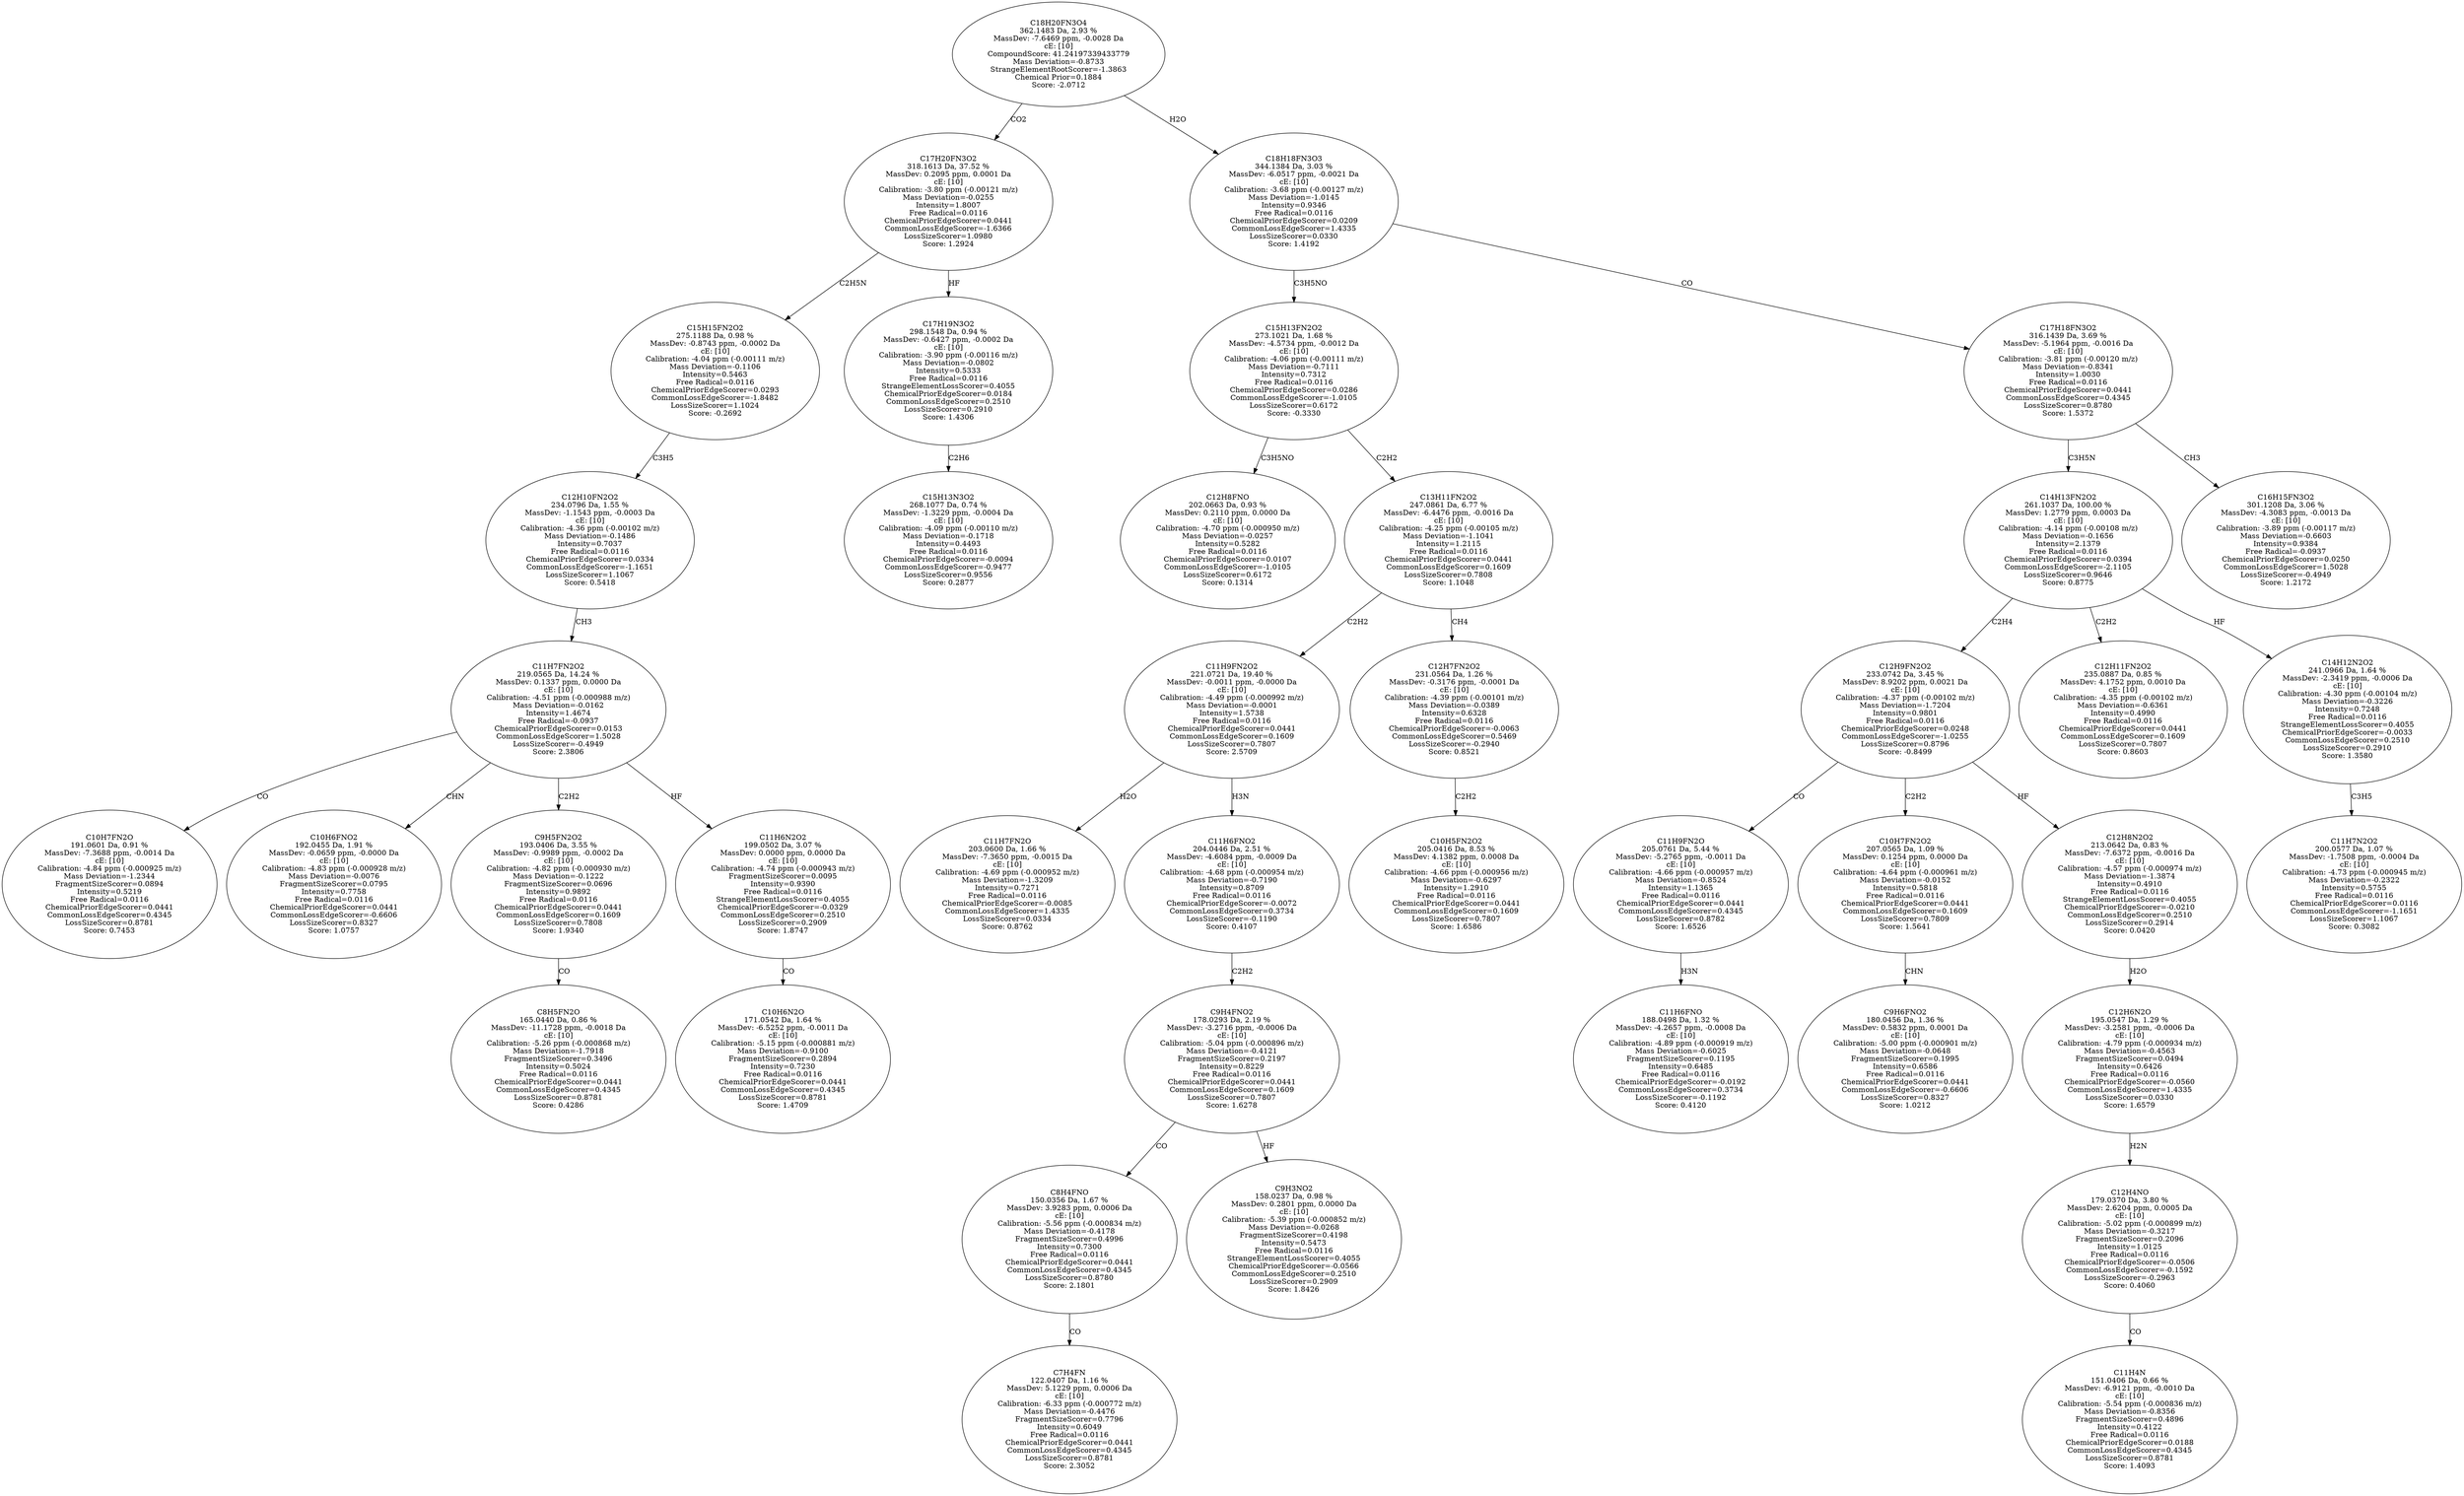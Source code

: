 strict digraph {
v1 [label="C10H7FN2O\n191.0601 Da, 0.91 %\nMassDev: -7.3688 ppm, -0.0014 Da\ncE: [10]\nCalibration: -4.84 ppm (-0.000925 m/z)\nMass Deviation=-1.2344\nFragmentSizeScorer=0.0894\nIntensity=0.5219\nFree Radical=0.0116\nChemicalPriorEdgeScorer=0.0441\nCommonLossEdgeScorer=0.4345\nLossSizeScorer=0.8781\nScore: 0.7453"];
v2 [label="C10H6FNO2\n192.0455 Da, 1.91 %\nMassDev: -0.0659 ppm, -0.0000 Da\ncE: [10]\nCalibration: -4.83 ppm (-0.000928 m/z)\nMass Deviation=-0.0076\nFragmentSizeScorer=0.0795\nIntensity=0.7758\nFree Radical=0.0116\nChemicalPriorEdgeScorer=0.0441\nCommonLossEdgeScorer=-0.6606\nLossSizeScorer=0.8327\nScore: 1.0757"];
v3 [label="C8H5FN2O\n165.0440 Da, 0.86 %\nMassDev: -11.1728 ppm, -0.0018 Da\ncE: [10]\nCalibration: -5.26 ppm (-0.000868 m/z)\nMass Deviation=-1.7918\nFragmentSizeScorer=0.3496\nIntensity=0.5024\nFree Radical=0.0116\nChemicalPriorEdgeScorer=0.0441\nCommonLossEdgeScorer=0.4345\nLossSizeScorer=0.8781\nScore: 0.4286"];
v4 [label="C9H5FN2O2\n193.0406 Da, 3.55 %\nMassDev: -0.9989 ppm, -0.0002 Da\ncE: [10]\nCalibration: -4.82 ppm (-0.000930 m/z)\nMass Deviation=-0.1222\nFragmentSizeScorer=0.0696\nIntensity=0.9892\nFree Radical=0.0116\nChemicalPriorEdgeScorer=0.0441\nCommonLossEdgeScorer=0.1609\nLossSizeScorer=0.7808\nScore: 1.9340"];
v5 [label="C10H6N2O\n171.0542 Da, 1.64 %\nMassDev: -6.5252 ppm, -0.0011 Da\ncE: [10]\nCalibration: -5.15 ppm (-0.000881 m/z)\nMass Deviation=-0.9100\nFragmentSizeScorer=0.2894\nIntensity=0.7230\nFree Radical=0.0116\nChemicalPriorEdgeScorer=0.0441\nCommonLossEdgeScorer=0.4345\nLossSizeScorer=0.8781\nScore: 1.4709"];
v6 [label="C11H6N2O2\n199.0502 Da, 3.07 %\nMassDev: 0.0000 ppm, 0.0000 Da\ncE: [10]\nCalibration: -4.74 ppm (-0.000943 m/z)\nFragmentSizeScorer=0.0095\nIntensity=0.9390\nFree Radical=0.0116\nStrangeElementLossScorer=0.4055\nChemicalPriorEdgeScorer=-0.0329\nCommonLossEdgeScorer=0.2510\nLossSizeScorer=0.2909\nScore: 1.8747"];
v7 [label="C11H7FN2O2\n219.0565 Da, 14.24 %\nMassDev: 0.1337 ppm, 0.0000 Da\ncE: [10]\nCalibration: -4.51 ppm (-0.000988 m/z)\nMass Deviation=-0.0162\nIntensity=1.4674\nFree Radical=-0.0937\nChemicalPriorEdgeScorer=0.0153\nCommonLossEdgeScorer=1.5028\nLossSizeScorer=-0.4949\nScore: 2.3806"];
v8 [label="C12H10FN2O2\n234.0796 Da, 1.55 %\nMassDev: -1.1543 ppm, -0.0003 Da\ncE: [10]\nCalibration: -4.36 ppm (-0.00102 m/z)\nMass Deviation=-0.1486\nIntensity=0.7037\nFree Radical=0.0116\nChemicalPriorEdgeScorer=0.0334\nCommonLossEdgeScorer=-1.1651\nLossSizeScorer=1.1067\nScore: 0.5418"];
v9 [label="C15H15FN2O2\n275.1188 Da, 0.98 %\nMassDev: -0.8743 ppm, -0.0002 Da\ncE: [10]\nCalibration: -4.04 ppm (-0.00111 m/z)\nMass Deviation=-0.1106\nIntensity=0.5463\nFree Radical=0.0116\nChemicalPriorEdgeScorer=0.0293\nCommonLossEdgeScorer=-1.8482\nLossSizeScorer=1.1024\nScore: -0.2692"];
v10 [label="C15H13N3O2\n268.1077 Da, 0.74 %\nMassDev: -1.3229 ppm, -0.0004 Da\ncE: [10]\nCalibration: -4.09 ppm (-0.00110 m/z)\nMass Deviation=-0.1718\nIntensity=0.4493\nFree Radical=0.0116\nChemicalPriorEdgeScorer=-0.0094\nCommonLossEdgeScorer=-0.9477\nLossSizeScorer=0.9556\nScore: 0.2877"];
v11 [label="C17H19N3O2\n298.1548 Da, 0.94 %\nMassDev: -0.6427 ppm, -0.0002 Da\ncE: [10]\nCalibration: -3.90 ppm (-0.00116 m/z)\nMass Deviation=-0.0802\nIntensity=0.5333\nFree Radical=0.0116\nStrangeElementLossScorer=0.4055\nChemicalPriorEdgeScorer=0.0184\nCommonLossEdgeScorer=0.2510\nLossSizeScorer=0.2910\nScore: 1.4306"];
v12 [label="C17H20FN3O2\n318.1613 Da, 37.52 %\nMassDev: 0.2095 ppm, 0.0001 Da\ncE: [10]\nCalibration: -3.80 ppm (-0.00121 m/z)\nMass Deviation=-0.0255\nIntensity=1.8007\nFree Radical=0.0116\nChemicalPriorEdgeScorer=0.0441\nCommonLossEdgeScorer=-1.6366\nLossSizeScorer=1.0980\nScore: 1.2924"];
v13 [label="C12H8FNO\n202.0663 Da, 0.93 %\nMassDev: 0.2110 ppm, 0.0000 Da\ncE: [10]\nCalibration: -4.70 ppm (-0.000950 m/z)\nMass Deviation=-0.0257\nIntensity=0.5282\nFree Radical=0.0116\nChemicalPriorEdgeScorer=0.0107\nCommonLossEdgeScorer=-1.0105\nLossSizeScorer=0.6172\nScore: 0.1314"];
v14 [label="C11H7FN2O\n203.0600 Da, 1.66 %\nMassDev: -7.3650 ppm, -0.0015 Da\ncE: [10]\nCalibration: -4.69 ppm (-0.000952 m/z)\nMass Deviation=-1.3209\nIntensity=0.7271\nFree Radical=0.0116\nChemicalPriorEdgeScorer=-0.0085\nCommonLossEdgeScorer=1.4335\nLossSizeScorer=0.0334\nScore: 0.8762"];
v15 [label="C7H4FN\n122.0407 Da, 1.16 %\nMassDev: 5.1229 ppm, 0.0006 Da\ncE: [10]\nCalibration: -6.33 ppm (-0.000772 m/z)\nMass Deviation=-0.4476\nFragmentSizeScorer=0.7796\nIntensity=0.6049\nFree Radical=0.0116\nChemicalPriorEdgeScorer=0.0441\nCommonLossEdgeScorer=0.4345\nLossSizeScorer=0.8781\nScore: 2.3052"];
v16 [label="C8H4FNO\n150.0356 Da, 1.67 %\nMassDev: 3.9283 ppm, 0.0006 Da\ncE: [10]\nCalibration: -5.56 ppm (-0.000834 m/z)\nMass Deviation=-0.4178\nFragmentSizeScorer=0.4996\nIntensity=0.7300\nFree Radical=0.0116\nChemicalPriorEdgeScorer=0.0441\nCommonLossEdgeScorer=0.4345\nLossSizeScorer=0.8780\nScore: 2.1801"];
v17 [label="C9H3NO2\n158.0237 Da, 0.98 %\nMassDev: 0.2801 ppm, 0.0000 Da\ncE: [10]\nCalibration: -5.39 ppm (-0.000852 m/z)\nMass Deviation=-0.0268\nFragmentSizeScorer=0.4198\nIntensity=0.5473\nFree Radical=0.0116\nStrangeElementLossScorer=0.4055\nChemicalPriorEdgeScorer=-0.0566\nCommonLossEdgeScorer=0.2510\nLossSizeScorer=0.2909\nScore: 1.8426"];
v18 [label="C9H4FNO2\n178.0293 Da, 2.19 %\nMassDev: -3.2716 ppm, -0.0006 Da\ncE: [10]\nCalibration: -5.04 ppm (-0.000896 m/z)\nMass Deviation=-0.4121\nFragmentSizeScorer=0.2197\nIntensity=0.8229\nFree Radical=0.0116\nChemicalPriorEdgeScorer=0.0441\nCommonLossEdgeScorer=0.1609\nLossSizeScorer=0.7807\nScore: 1.6278"];
v19 [label="C11H6FNO2\n204.0446 Da, 2.51 %\nMassDev: -4.6084 ppm, -0.0009 Da\ncE: [10]\nCalibration: -4.68 ppm (-0.000954 m/z)\nMass Deviation=-0.7190\nIntensity=0.8709\nFree Radical=0.0116\nChemicalPriorEdgeScorer=-0.0072\nCommonLossEdgeScorer=0.3734\nLossSizeScorer=-0.1190\nScore: 0.4107"];
v20 [label="C11H9FN2O2\n221.0721 Da, 19.40 %\nMassDev: -0.0011 ppm, -0.0000 Da\ncE: [10]\nCalibration: -4.49 ppm (-0.000992 m/z)\nMass Deviation=-0.0001\nIntensity=1.5738\nFree Radical=0.0116\nChemicalPriorEdgeScorer=0.0441\nCommonLossEdgeScorer=0.1609\nLossSizeScorer=0.7807\nScore: 2.5709"];
v21 [label="C10H5FN2O2\n205.0416 Da, 8.53 %\nMassDev: 4.1382 ppm, 0.0008 Da\ncE: [10]\nCalibration: -4.66 ppm (-0.000956 m/z)\nMass Deviation=-0.6297\nIntensity=1.2910\nFree Radical=0.0116\nChemicalPriorEdgeScorer=0.0441\nCommonLossEdgeScorer=0.1609\nLossSizeScorer=0.7807\nScore: 1.6586"];
v22 [label="C12H7FN2O2\n231.0564 Da, 1.26 %\nMassDev: -0.3176 ppm, -0.0001 Da\ncE: [10]\nCalibration: -4.39 ppm (-0.00101 m/z)\nMass Deviation=-0.0389\nIntensity=0.6328\nFree Radical=0.0116\nChemicalPriorEdgeScorer=-0.0063\nCommonLossEdgeScorer=0.5469\nLossSizeScorer=-0.2940\nScore: 0.8521"];
v23 [label="C13H11FN2O2\n247.0861 Da, 6.77 %\nMassDev: -6.4476 ppm, -0.0016 Da\ncE: [10]\nCalibration: -4.25 ppm (-0.00105 m/z)\nMass Deviation=-1.1041\nIntensity=1.2115\nFree Radical=0.0116\nChemicalPriorEdgeScorer=0.0441\nCommonLossEdgeScorer=0.1609\nLossSizeScorer=0.7808\nScore: 1.1048"];
v24 [label="C15H13FN2O2\n273.1021 Da, 1.68 %\nMassDev: -4.5734 ppm, -0.0012 Da\ncE: [10]\nCalibration: -4.06 ppm (-0.00111 m/z)\nMass Deviation=-0.7111\nIntensity=0.7312\nFree Radical=0.0116\nChemicalPriorEdgeScorer=0.0286\nCommonLossEdgeScorer=-1.0105\nLossSizeScorer=0.6172\nScore: -0.3330"];
v25 [label="C11H6FNO\n188.0498 Da, 1.32 %\nMassDev: -4.2657 ppm, -0.0008 Da\ncE: [10]\nCalibration: -4.89 ppm (-0.000919 m/z)\nMass Deviation=-0.6025\nFragmentSizeScorer=0.1195\nIntensity=0.6485\nFree Radical=0.0116\nChemicalPriorEdgeScorer=-0.0192\nCommonLossEdgeScorer=0.3734\nLossSizeScorer=-0.1192\nScore: 0.4120"];
v26 [label="C11H9FN2O\n205.0761 Da, 5.44 %\nMassDev: -5.2765 ppm, -0.0011 Da\ncE: [10]\nCalibration: -4.66 ppm (-0.000957 m/z)\nMass Deviation=-0.8524\nIntensity=1.1365\nFree Radical=0.0116\nChemicalPriorEdgeScorer=0.0441\nCommonLossEdgeScorer=0.4345\nLossSizeScorer=0.8782\nScore: 1.6526"];
v27 [label="C9H6FNO2\n180.0456 Da, 1.36 %\nMassDev: 0.5832 ppm, 0.0001 Da\ncE: [10]\nCalibration: -5.00 ppm (-0.000901 m/z)\nMass Deviation=-0.0648\nFragmentSizeScorer=0.1995\nIntensity=0.6586\nFree Radical=0.0116\nChemicalPriorEdgeScorer=0.0441\nCommonLossEdgeScorer=-0.6606\nLossSizeScorer=0.8327\nScore: 1.0212"];
v28 [label="C10H7FN2O2\n207.0565 Da, 1.09 %\nMassDev: 0.1254 ppm, 0.0000 Da\ncE: [10]\nCalibration: -4.64 ppm (-0.000961 m/z)\nMass Deviation=-0.0152\nIntensity=0.5818\nFree Radical=0.0116\nChemicalPriorEdgeScorer=0.0441\nCommonLossEdgeScorer=0.1609\nLossSizeScorer=0.7809\nScore: 1.5641"];
v29 [label="C11H4N\n151.0406 Da, 0.66 %\nMassDev: -6.9121 ppm, -0.0010 Da\ncE: [10]\nCalibration: -5.54 ppm (-0.000836 m/z)\nMass Deviation=-0.8356\nFragmentSizeScorer=0.4896\nIntensity=0.4122\nFree Radical=0.0116\nChemicalPriorEdgeScorer=0.0188\nCommonLossEdgeScorer=0.4345\nLossSizeScorer=0.8781\nScore: 1.4093"];
v30 [label="C12H4NO\n179.0370 Da, 3.80 %\nMassDev: 2.6204 ppm, 0.0005 Da\ncE: [10]\nCalibration: -5.02 ppm (-0.000899 m/z)\nMass Deviation=-0.3217\nFragmentSizeScorer=0.2096\nIntensity=1.0125\nFree Radical=0.0116\nChemicalPriorEdgeScorer=-0.0506\nCommonLossEdgeScorer=-0.1592\nLossSizeScorer=-0.2963\nScore: 0.4060"];
v31 [label="C12H6N2O\n195.0547 Da, 1.29 %\nMassDev: -3.2581 ppm, -0.0006 Da\ncE: [10]\nCalibration: -4.79 ppm (-0.000934 m/z)\nMass Deviation=-0.4563\nFragmentSizeScorer=0.0494\nIntensity=0.6426\nFree Radical=0.0116\nChemicalPriorEdgeScorer=-0.0560\nCommonLossEdgeScorer=1.4335\nLossSizeScorer=0.0330\nScore: 1.6579"];
v32 [label="C12H8N2O2\n213.0642 Da, 0.83 %\nMassDev: -7.6372 ppm, -0.0016 Da\ncE: [10]\nCalibration: -4.57 ppm (-0.000974 m/z)\nMass Deviation=-1.3874\nIntensity=0.4910\nFree Radical=0.0116\nStrangeElementLossScorer=0.4055\nChemicalPriorEdgeScorer=-0.0210\nCommonLossEdgeScorer=0.2510\nLossSizeScorer=0.2914\nScore: 0.0420"];
v33 [label="C12H9FN2O2\n233.0742 Da, 3.45 %\nMassDev: 8.9202 ppm, 0.0021 Da\ncE: [10]\nCalibration: -4.37 ppm (-0.00102 m/z)\nMass Deviation=-1.7204\nIntensity=0.9801\nFree Radical=0.0116\nChemicalPriorEdgeScorer=0.0248\nCommonLossEdgeScorer=-1.0255\nLossSizeScorer=0.8796\nScore: -0.8499"];
v34 [label="C12H11FN2O2\n235.0887 Da, 0.85 %\nMassDev: 4.1752 ppm, 0.0010 Da\ncE: [10]\nCalibration: -4.35 ppm (-0.00102 m/z)\nMass Deviation=-0.6361\nIntensity=0.4990\nFree Radical=0.0116\nChemicalPriorEdgeScorer=0.0441\nCommonLossEdgeScorer=0.1609\nLossSizeScorer=0.7807\nScore: 0.8603"];
v35 [label="C11H7N2O2\n200.0577 Da, 1.07 %\nMassDev: -1.7508 ppm, -0.0004 Da\ncE: [10]\nCalibration: -4.73 ppm (-0.000945 m/z)\nMass Deviation=-0.2322\nIntensity=0.5755\nFree Radical=0.0116\nChemicalPriorEdgeScorer=0.0116\nCommonLossEdgeScorer=-1.1651\nLossSizeScorer=1.1067\nScore: 0.3082"];
v36 [label="C14H12N2O2\n241.0966 Da, 1.64 %\nMassDev: -2.3419 ppm, -0.0006 Da\ncE: [10]\nCalibration: -4.30 ppm (-0.00104 m/z)\nMass Deviation=-0.3226\nIntensity=0.7248\nFree Radical=0.0116\nStrangeElementLossScorer=0.4055\nChemicalPriorEdgeScorer=-0.0033\nCommonLossEdgeScorer=0.2510\nLossSizeScorer=0.2910\nScore: 1.3580"];
v37 [label="C14H13FN2O2\n261.1037 Da, 100.00 %\nMassDev: 1.2779 ppm, 0.0003 Da\ncE: [10]\nCalibration: -4.14 ppm (-0.00108 m/z)\nMass Deviation=-0.1656\nIntensity=2.1379\nFree Radical=0.0116\nChemicalPriorEdgeScorer=0.0394\nCommonLossEdgeScorer=-2.1105\nLossSizeScorer=0.9646\nScore: 0.8775"];
v38 [label="C16H15FN3O2\n301.1208 Da, 3.06 %\nMassDev: -4.3083 ppm, -0.0013 Da\ncE: [10]\nCalibration: -3.89 ppm (-0.00117 m/z)\nMass Deviation=-0.6603\nIntensity=0.9384\nFree Radical=-0.0937\nChemicalPriorEdgeScorer=0.0250\nCommonLossEdgeScorer=1.5028\nLossSizeScorer=-0.4949\nScore: 1.2172"];
v39 [label="C17H18FN3O2\n316.1439 Da, 3.69 %\nMassDev: -5.1964 ppm, -0.0016 Da\ncE: [10]\nCalibration: -3.81 ppm (-0.00120 m/z)\nMass Deviation=-0.8341\nIntensity=1.0030\nFree Radical=0.0116\nChemicalPriorEdgeScorer=0.0441\nCommonLossEdgeScorer=0.4345\nLossSizeScorer=0.8780\nScore: 1.5372"];
v40 [label="C18H18FN3O3\n344.1384 Da, 3.03 %\nMassDev: -6.0517 ppm, -0.0021 Da\ncE: [10]\nCalibration: -3.68 ppm (-0.00127 m/z)\nMass Deviation=-1.0145\nIntensity=0.9346\nFree Radical=0.0116\nChemicalPriorEdgeScorer=0.0209\nCommonLossEdgeScorer=1.4335\nLossSizeScorer=0.0330\nScore: 1.4192"];
v41 [label="C18H20FN3O4\n362.1483 Da, 2.93 %\nMassDev: -7.6469 ppm, -0.0028 Da\ncE: [10]\nCompoundScore: 41.24197339433779\nMass Deviation=-0.8733\nStrangeElementRootScorer=-1.3863\nChemical Prior=0.1884\nScore: -2.0712"];
v7 -> v1 [label="CO"];
v7 -> v2 [label="CHN"];
v4 -> v3 [label="CO"];
v7 -> v4 [label="C2H2"];
v6 -> v5 [label="CO"];
v7 -> v6 [label="HF"];
v8 -> v7 [label="CH3"];
v9 -> v8 [label="C3H5"];
v12 -> v9 [label="C2H5N"];
v11 -> v10 [label="C2H6"];
v12 -> v11 [label="HF"];
v41 -> v12 [label="CO2"];
v24 -> v13 [label="C3H5NO"];
v20 -> v14 [label="H2O"];
v16 -> v15 [label="CO"];
v18 -> v16 [label="CO"];
v18 -> v17 [label="HF"];
v19 -> v18 [label="C2H2"];
v20 -> v19 [label="H3N"];
v23 -> v20 [label="C2H2"];
v22 -> v21 [label="C2H2"];
v23 -> v22 [label="CH4"];
v24 -> v23 [label="C2H2"];
v40 -> v24 [label="C3H5NO"];
v26 -> v25 [label="H3N"];
v33 -> v26 [label="CO"];
v28 -> v27 [label="CHN"];
v33 -> v28 [label="C2H2"];
v30 -> v29 [label="CO"];
v31 -> v30 [label="H2N"];
v32 -> v31 [label="H2O"];
v33 -> v32 [label="HF"];
v37 -> v33 [label="C2H4"];
v37 -> v34 [label="C2H2"];
v36 -> v35 [label="C3H5"];
v37 -> v36 [label="HF"];
v39 -> v37 [label="C3H5N"];
v39 -> v38 [label="CH3"];
v40 -> v39 [label="CO"];
v41 -> v40 [label="H2O"];
}